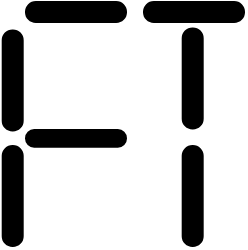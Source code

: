 <mxfile version="26.1.1">
  <diagram name="第 1 页" id="ZcWv_WE9x52VTgQ7J4RL">
    <mxGraphModel dx="724" dy="360" grid="0" gridSize="10" guides="1" tooltips="1" connect="1" arrows="1" fold="1" page="1" pageScale="1" pageWidth="827" pageHeight="1169" math="0" shadow="0">
      <root>
        <mxCell id="0" />
        <mxCell id="1" parent="0" />
        <mxCell id="aD5c474soejIc-529H0l-3" value="" style="rounded=1;whiteSpace=wrap;html=1;strokeWidth=1;glass=0;arcSize=49;rotation=90;container=0;fillColor=#000000;strokeColor=#000000;" vertex="1" parent="1">
          <mxGeometry x="88.35" y="115.22" width="50" height="10" as="geometry" />
        </mxCell>
        <mxCell id="aD5c474soejIc-529H0l-10" value="" style="rounded=1;whiteSpace=wrap;html=1;strokeWidth=1;glass=0;arcSize=49;rotation=90;container=0;fillColor=#000000;strokeColor=#000000;" vertex="1" parent="1">
          <mxGeometry x="88.35" y="173.003" width="50" height="10" as="geometry" />
        </mxCell>
        <mxCell id="aD5c474soejIc-529H0l-11" value="" style="rounded=1;whiteSpace=wrap;html=1;strokeWidth=1;glass=0;arcSize=49;rotation=-180;container=0;fillColor=#000000;strokeColor=#000000;" vertex="1" parent="1">
          <mxGeometry x="120" y="81" width="50" height="10" as="geometry" />
        </mxCell>
        <mxCell id="aD5c474soejIc-529H0l-13" value="" style="rounded=1;whiteSpace=wrap;html=1;strokeWidth=1;glass=0;arcSize=49;rotation=-180;container=0;aspect=fixed;fillColor=#000000;strokeColor=#000000;" vertex="1" parent="1">
          <mxGeometry x="120" y="144.999" width="50" height="8.33" as="geometry" />
        </mxCell>
        <mxCell id="aD5c474soejIc-529H0l-14" value="" style="rounded=1;whiteSpace=wrap;html=1;strokeWidth=1;glass=0;arcSize=49;rotation=-180;container=0;fillColor=#000000;strokeColor=#000000;" vertex="1" parent="1">
          <mxGeometry x="179" y="81" width="50" height="10" as="geometry" />
        </mxCell>
        <mxCell id="aD5c474soejIc-529H0l-15" value="" style="rounded=1;whiteSpace=wrap;html=1;strokeWidth=1;glass=0;arcSize=49;rotation=90;container=0;fillColor=#000000;strokeColor=#000000;" vertex="1" parent="1">
          <mxGeometry x="178.347" y="172.999" width="50" height="10" as="geometry" />
        </mxCell>
        <mxCell id="aD5c474soejIc-529H0l-21" value="" style="rounded=1;whiteSpace=wrap;html=1;strokeWidth=1;glass=0;arcSize=49;rotation=90;container=0;fillColor=#000000;strokeColor=#000000;" vertex="1" parent="1">
          <mxGeometry x="178.35" y="114.22" width="50" height="10" as="geometry" />
        </mxCell>
      </root>
    </mxGraphModel>
  </diagram>
</mxfile>
